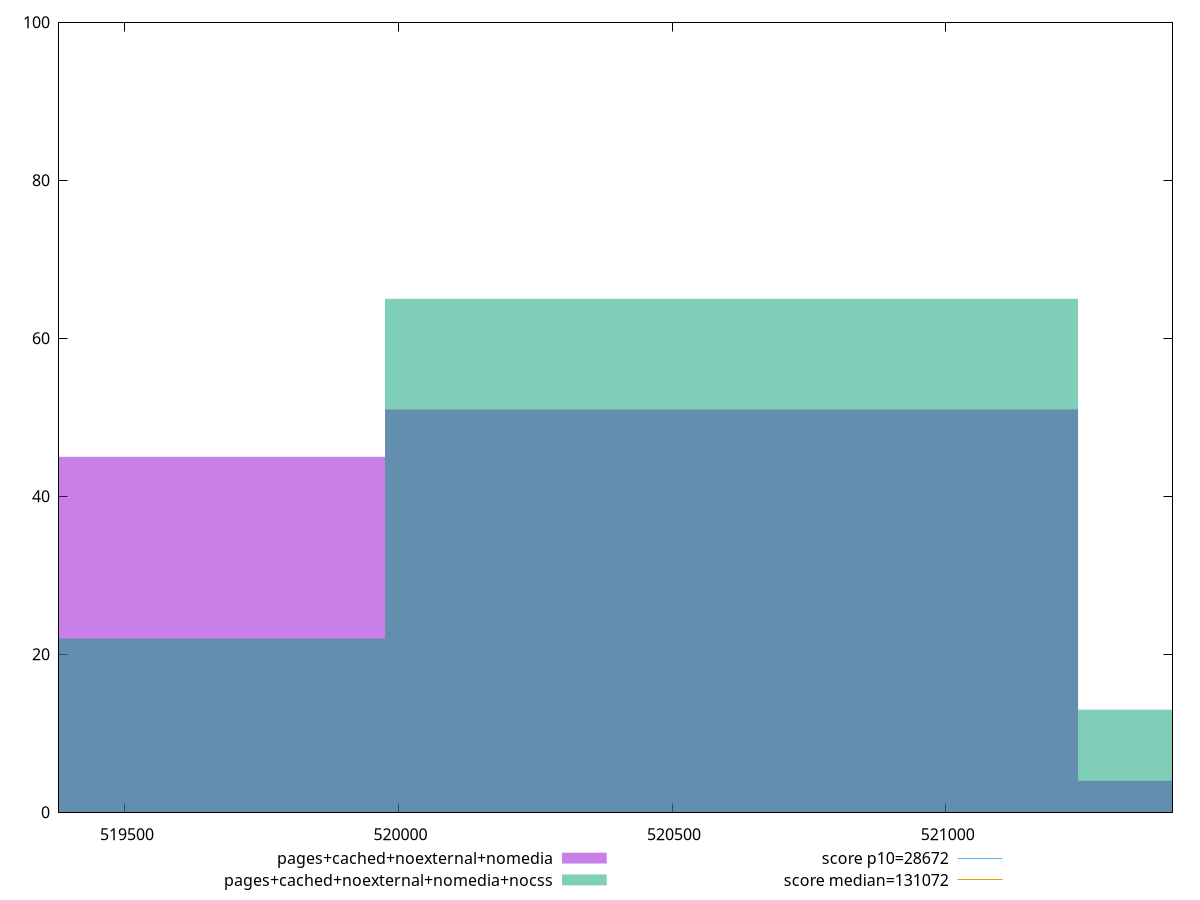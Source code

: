reset

$pagesCachedNoexternalNomedia <<EOF
519342.0276349718 45
520608.7155072522 51
521875.4033795326 4
EOF

$pagesCachedNoexternalNomediaNocss <<EOF
520608.7155072522 65
521875.4033795326 13
519342.0276349718 22
EOF

set key outside below
set boxwidth 1266.687872280419
set xrange [519379.4529268312:521414.67061506835]
set yrange [0:100]
set trange [0:100]
set style fill transparent solid 0.5 noborder

set parametric
set terminal svg size 640, 500 enhanced background rgb 'white'
set output "reprap/uses-long-cache-ttl/comparison/histogram/3_vs_4.svg"

plot $pagesCachedNoexternalNomedia title "pages+cached+noexternal+nomedia" with boxes, \
     $pagesCachedNoexternalNomediaNocss title "pages+cached+noexternal+nomedia+nocss" with boxes, \
     28672,t title "score p10=28672", \
     131072,t title "score median=131072"

reset
